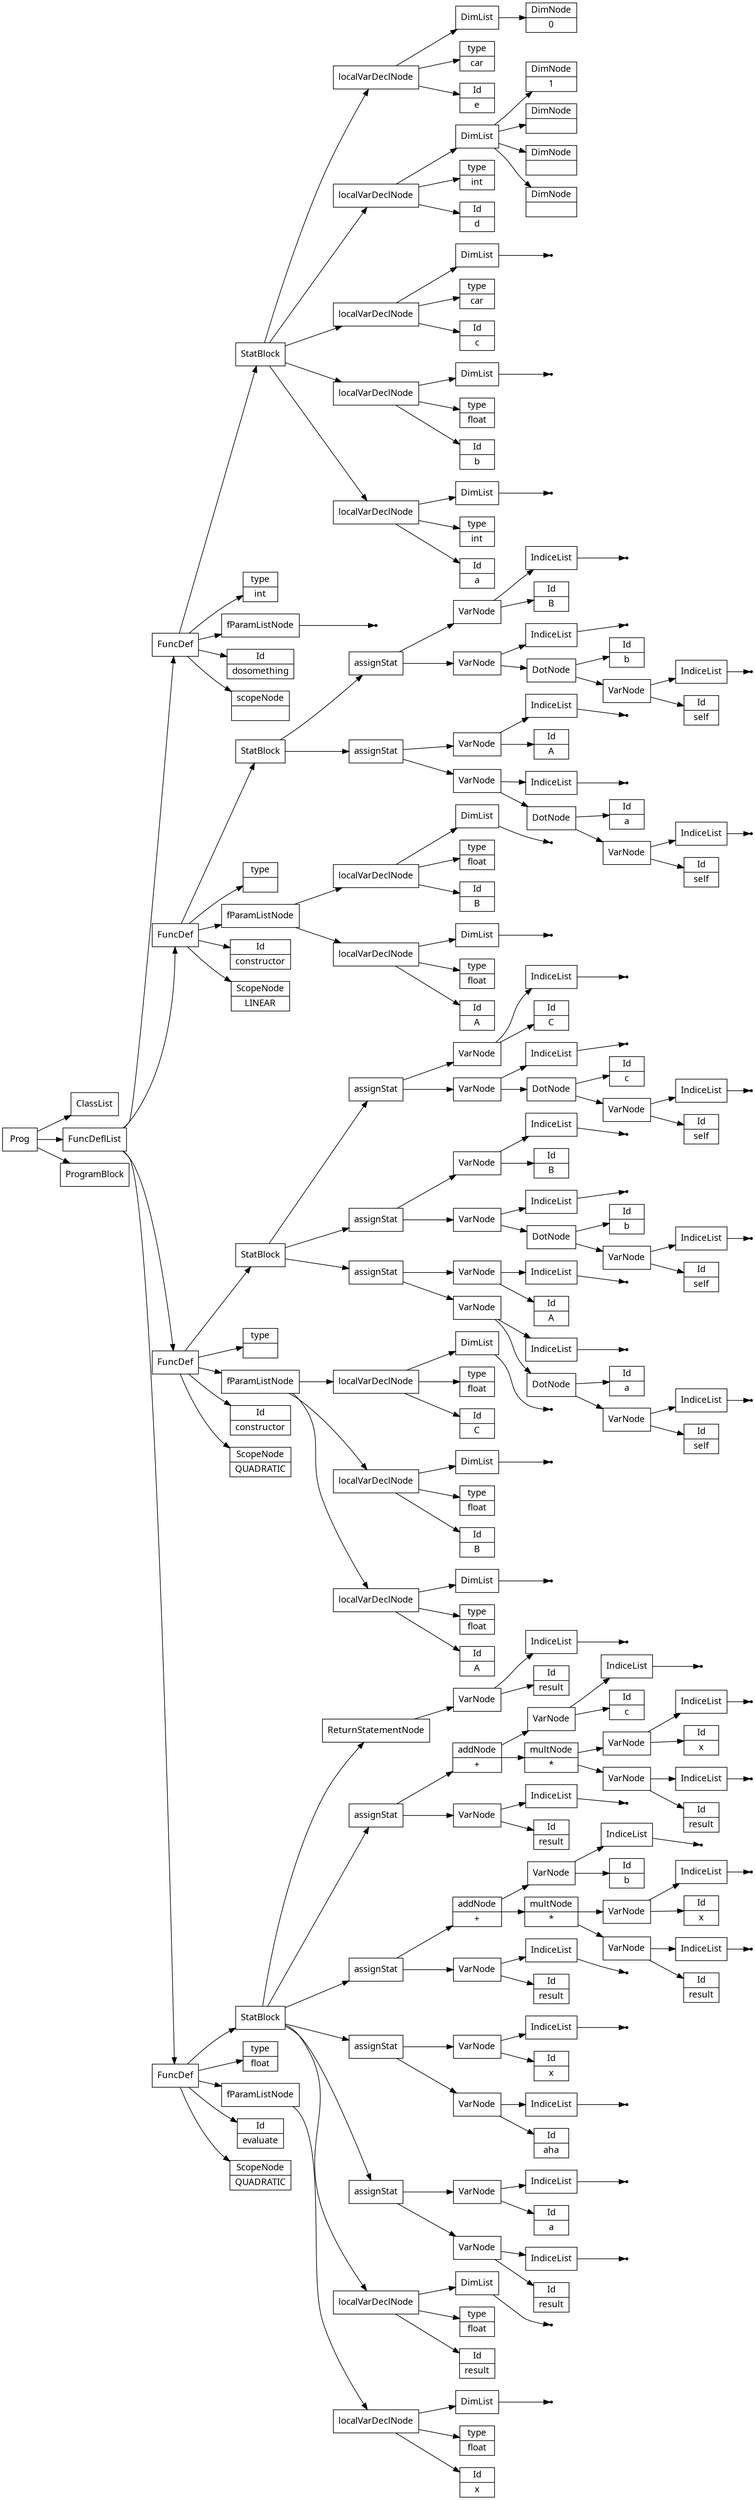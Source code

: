 digraph AST {
node [shape=record];
 node [fontname=Sans];charset="UTF-8" splines=true splines=spline rankdir =LR ordering="out"
1[label="Id|evaluate"];
3[label="Id|x"];
4[label="type|float"];
none6[shape="point"];
7[label="DimList"];
7->none6;
8[label="localVarDeclNode"];
8->7;
8->4;
8->3;
9[label="fParamListNode"];
9->8;
10[label="type|float"];
12[label="Id|result"];
13[label="type|float"];
none15[shape="point"];
16[label="DimList"];
16->none15;
17[label="localVarDeclNode"];
17->16;
17->13;
17->12;
18[label="Id|result"];
none20[shape="point"];
21[label="IndiceList"];
21->none20;
22[label="VarNode"];
22->21;
22->18;
23[label="Id|a"];
none25[shape="point"];
26[label="IndiceList"];
26->none25;
27[label="VarNode"];
27->26;
27->23;
28[label="assignStat"];
28->27;
28->22;
29[label="Id|aha"];
none31[shape="point"];
32[label="IndiceList"];
32->none31;
33[label="VarNode"];
33->32;
33->29;
34[label="Id|x"];
none36[shape="point"];
37[label="IndiceList"];
37->none36;
38[label="VarNode"];
38->37;
38->34;
39[label="assignStat"];
39->38;
39->33;
40[label="Id|result"];
none42[shape="point"];
43[label="IndiceList"];
43->none42;
44[label="VarNode"];
44->43;
44->40;
45[label="Id|result"];
none47[shape="point"];
48[label="IndiceList"];
48->none47;
49[label="VarNode"];
49->48;
49->45;
50[label="multNode|*"];
51[label="Id|x"];
none53[shape="point"];
54[label="IndiceList"];
54->none53;
55[label="VarNode"];
55->54;
55->51;
50->55;
50->49;
56[label="addNode|+"];
57[label="Id|b"];
none59[shape="point"];
60[label="IndiceList"];
60->none59;
61[label="VarNode"];
61->60;
61->57;
56->61;
56->50;
62[label="assignStat"];
62->56;
62->44;
63[label="Id|result"];
none65[shape="point"];
66[label="IndiceList"];
66->none65;
67[label="VarNode"];
67->66;
67->63;
68[label="Id|result"];
none70[shape="point"];
71[label="IndiceList"];
71->none70;
72[label="VarNode"];
72->71;
72->68;
73[label="multNode|*"];
74[label="Id|x"];
none76[shape="point"];
77[label="IndiceList"];
77->none76;
78[label="VarNode"];
78->77;
78->74;
73->78;
73->72;
79[label="addNode|+"];
80[label="Id|c"];
none82[shape="point"];
83[label="IndiceList"];
83->none82;
84[label="VarNode"];
84->83;
84->80;
79->84;
79->73;
85[label="assignStat"];
85->79;
85->67;
86[label="Id|result"];
none88[shape="point"];
89[label="IndiceList"];
89->none88;
90[label="VarNode"];
90->89;
90->86;
91[label="ReturnStatementNode"];
91->90;
92[label="StatBlock"];
92->91;
92->85;
92->62;
92->39;
92->28;
92->17;
93[label="FuncDef"];
0[label="ScopeNode|QUADRATIC"];
93->92;
93->10;
93->9;
93->1;
93->0;
95[label="Id|constructor"];
97[label="Id|A"];
98[label="type|float"];
none100[shape="point"];
101[label="DimList"];
101->none100;
102[label="localVarDeclNode"];
102->101;
102->98;
102->97;
103[label="Id|B"];
104[label="type|float"];
none106[shape="point"];
107[label="DimList"];
107->none106;
108[label="localVarDeclNode"];
108->107;
108->104;
108->103;
109[label="Id|C"];
110[label="type|float"];
none112[shape="point"];
113[label="DimList"];
113->none112;
114[label="localVarDeclNode"];
114->113;
114->110;
114->109;
115[label="fParamListNode"];
115->114;
115->108;
115->102;
116[label="type| "];
118[label="Id|self"];
none120[shape="point"];
121[label="IndiceList"];
121->none120;
122[label="VarNode"];
122->121;
122->118;
123[label="Id|a"];
124[label="DotNode"];
124->123;
124->122;
none126[shape="point"];
127[label="IndiceList"];
127->none126;
128[label="VarNode"];
128->127;
128->124;
129[label="Id|A"];
none131[shape="point"];
132[label="IndiceList"];
132->none131;
133[label="VarNode"];
133->132;
133->129;
134[label="assignStat"];
134->133;
134->128;
135[label="Id|self"];
none137[shape="point"];
138[label="IndiceList"];
138->none137;
139[label="VarNode"];
139->138;
139->135;
140[label="Id|b"];
141[label="DotNode"];
141->140;
141->139;
none143[shape="point"];
144[label="IndiceList"];
144->none143;
145[label="VarNode"];
145->144;
145->141;
146[label="Id|B"];
none148[shape="point"];
149[label="IndiceList"];
149->none148;
150[label="VarNode"];
150->149;
150->146;
151[label="assignStat"];
151->150;
151->145;
152[label="Id|self"];
none154[shape="point"];
155[label="IndiceList"];
155->none154;
156[label="VarNode"];
156->155;
156->152;
157[label="Id|c"];
158[label="DotNode"];
158->157;
158->156;
none160[shape="point"];
161[label="IndiceList"];
161->none160;
162[label="VarNode"];
162->161;
162->158;
163[label="Id|C"];
none165[shape="point"];
166[label="IndiceList"];
166->none165;
167[label="VarNode"];
167->166;
167->163;
168[label="assignStat"];
168->167;
168->162;
169[label="StatBlock"];
169->168;
169->151;
169->134;
170[label="FuncDef"];
94[label="ScopeNode|QUADRATIC"];
170->169;
170->116;
170->115;
170->95;
170->94;
172[label="Id|constructor"];
174[label="Id|A"];
175[label="type|float"];
none177[shape="point"];
178[label="DimList"];
178->none177;
179[label="localVarDeclNode"];
179->178;
179->175;
179->174;
180[label="Id|B"];
181[label="type|float"];
none183[shape="point"];
184[label="DimList"];
184->none183;
185[label="localVarDeclNode"];
185->184;
185->181;
185->180;
186[label="fParamListNode"];
186->185;
186->179;
187[label="type| "];
189[label="Id|self"];
none191[shape="point"];
192[label="IndiceList"];
192->none191;
193[label="VarNode"];
193->192;
193->189;
194[label="Id|a"];
195[label="DotNode"];
195->194;
195->193;
none197[shape="point"];
198[label="IndiceList"];
198->none197;
199[label="VarNode"];
199->198;
199->195;
200[label="Id|A"];
none202[shape="point"];
203[label="IndiceList"];
203->none202;
204[label="VarNode"];
204->203;
204->200;
205[label="assignStat"];
205->204;
205->199;
206[label="Id|self"];
none208[shape="point"];
209[label="IndiceList"];
209->none208;
210[label="VarNode"];
210->209;
210->206;
211[label="Id|b"];
212[label="DotNode"];
212->211;
212->210;
none214[shape="point"];
215[label="IndiceList"];
215->none214;
216[label="VarNode"];
216->215;
216->212;
217[label="Id|B"];
none219[shape="point"];
220[label="IndiceList"];
220->none219;
221[label="VarNode"];
221->220;
221->217;
222[label="assignStat"];
222->221;
222->216;
223[label="StatBlock"];
223->222;
223->205;
224[label="FuncDef"];
171[label="ScopeNode|LINEAR"];
224->223;
224->187;
224->186;
224->172;
224->171;
226[label="scopeNode| "];
none228[shape="point"];
229[label="fParamListNode"];
229->none228;
230[label="type|int"];
232[label="Id|a"];
233[label="type|int"];
none235[shape="point"];
236[label="DimList"];
236->none235;
237[label="localVarDeclNode"];
237->236;
237->233;
237->232;
238[label="Id|b"];
239[label="type|float"];
none241[shape="point"];
242[label="DimList"];
242->none241;
243[label="localVarDeclNode"];
243->242;
243->239;
243->238;
244[label="Id|c"];
245[label="type|car"];
none247[shape="point"];
248[label="DimList"];
248->none247;
249[label="localVarDeclNode"];
249->248;
249->245;
249->244;
250[label="Id|d"];
251[label="type|int"];
253[label="DimNode|"];
254[label="DimNode|"];
255[label="DimNode|"];
256[label="DimNode|1"];
257[label="DimList"];
257->256;
257->255;
257->254;
257->253;
258[label="localVarDeclNode"];
258->257;
258->251;
258->250;
259[label="Id|e"];
260[label="type|car"];
262[label="DimNode|0"];
263[label="DimList"];
263->262;
264[label="localVarDeclNode"];
264->263;
264->260;
264->259;
265[label="StatBlock"];
265->264;
265->258;
265->249;
265->243;
265->237;
266[label="FuncDef"];
225[label="Id|dosomething"];
266->265;
266->230;
266->229;
266->225;
266->226;
267[label="ClassList"];
268[label="FuncDeflList"];
269[label="Prog"];
270[label="ProgramBlock"];
268->266;
268->224;
268->170;
268->93;
269->267;
269->268;
269->270;
}